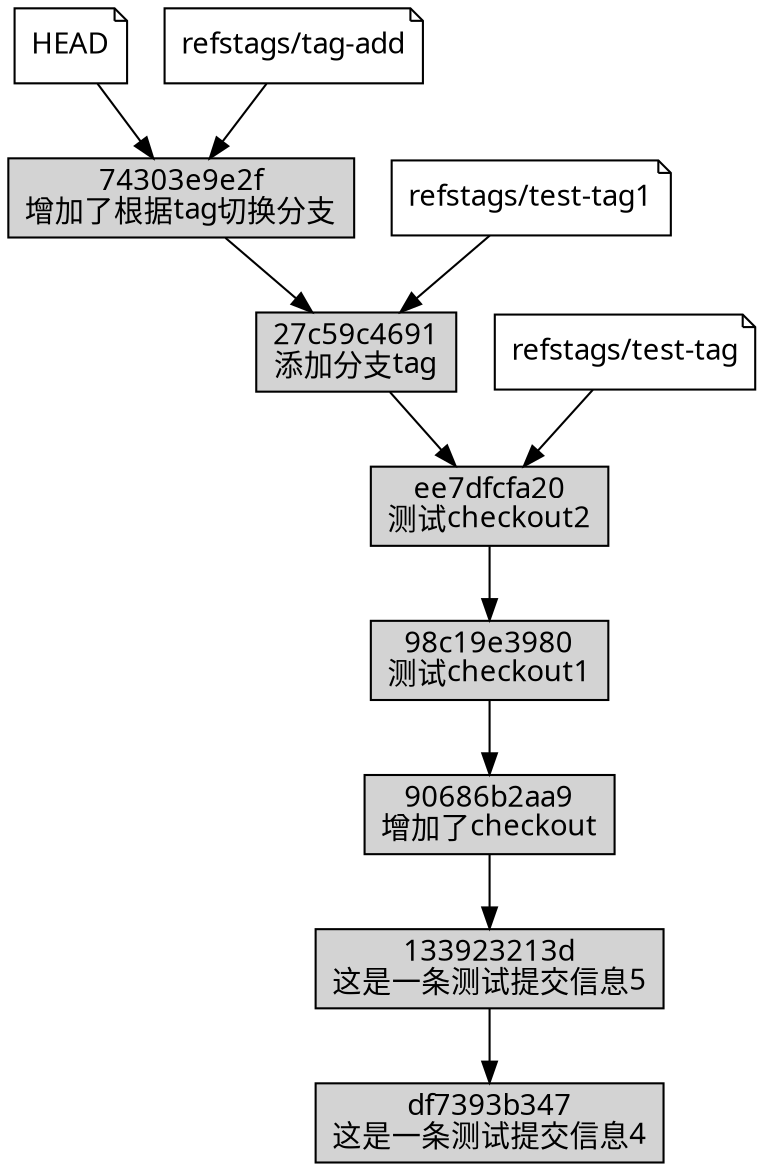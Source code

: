 digraph commits {
    graph [fontname="Microsoft YaHei"];
    node [fontname="Microsoft YaHei"];
    edge [fontname="Microsoft YaHei"];
"HEAD" [shape=note]
"HEAD" -> "74303e9e2f50ee066a7eae99e1e4a0fbecca150a"
"refs\tags/tag-add" [shape=note]
"refs\tags/tag-add" -> "74303e9e2f50ee066a7eae99e1e4a0fbecca150a"
"refs\tags/test-tag" [shape=note]
"refs\tags/test-tag" -> "ee7dfcfa2006967df7b4d5b1092cb46d33919e38"
"refs\tags/test-tag1" [shape=note]
"refs\tags/test-tag1" -> "27c59c4691cce27beedad6747191a58f078ec5e6"
"27c59c4691cce27beedad6747191a58f078ec5e6" [shape=box style=filled label="27c59c4691
添加分支tag"]
"27c59c4691cce27beedad6747191a58f078ec5e6" -> "ee7dfcfa2006967df7b4d5b1092cb46d33919e38"
"ee7dfcfa2006967df7b4d5b1092cb46d33919e38" [shape=box style=filled label="ee7dfcfa20
测试checkout2"]
"ee7dfcfa2006967df7b4d5b1092cb46d33919e38" -> "98c19e3980ec0b493b19f1af87f028c25fd93b3a"
"74303e9e2f50ee066a7eae99e1e4a0fbecca150a" [shape=box style=filled label="74303e9e2f
增加了根据tag切换分支"]
"74303e9e2f50ee066a7eae99e1e4a0fbecca150a" -> "27c59c4691cce27beedad6747191a58f078ec5e6"
"98c19e3980ec0b493b19f1af87f028c25fd93b3a" [shape=box style=filled label="98c19e3980
测试checkout1"]
"98c19e3980ec0b493b19f1af87f028c25fd93b3a" -> "90686b2aa9b6d5c972ab09086dcf1bc644370ccd"
"90686b2aa9b6d5c972ab09086dcf1bc644370ccd" [shape=box style=filled label="90686b2aa9
增加了checkout"]
"90686b2aa9b6d5c972ab09086dcf1bc644370ccd" -> "133923213dbc50e0476aceadfc15823d6cc1a431"
"133923213dbc50e0476aceadfc15823d6cc1a431" [shape=box style=filled label="133923213d
这是一条测试提交信息5"]
"133923213dbc50e0476aceadfc15823d6cc1a431" -> "df7393b3474aa723efaaf39c94f7304057dbeca6"
"df7393b3474aa723efaaf39c94f7304057dbeca6" [shape=box style=filled label="df7393b347
这是一条测试提交信息4"]
}